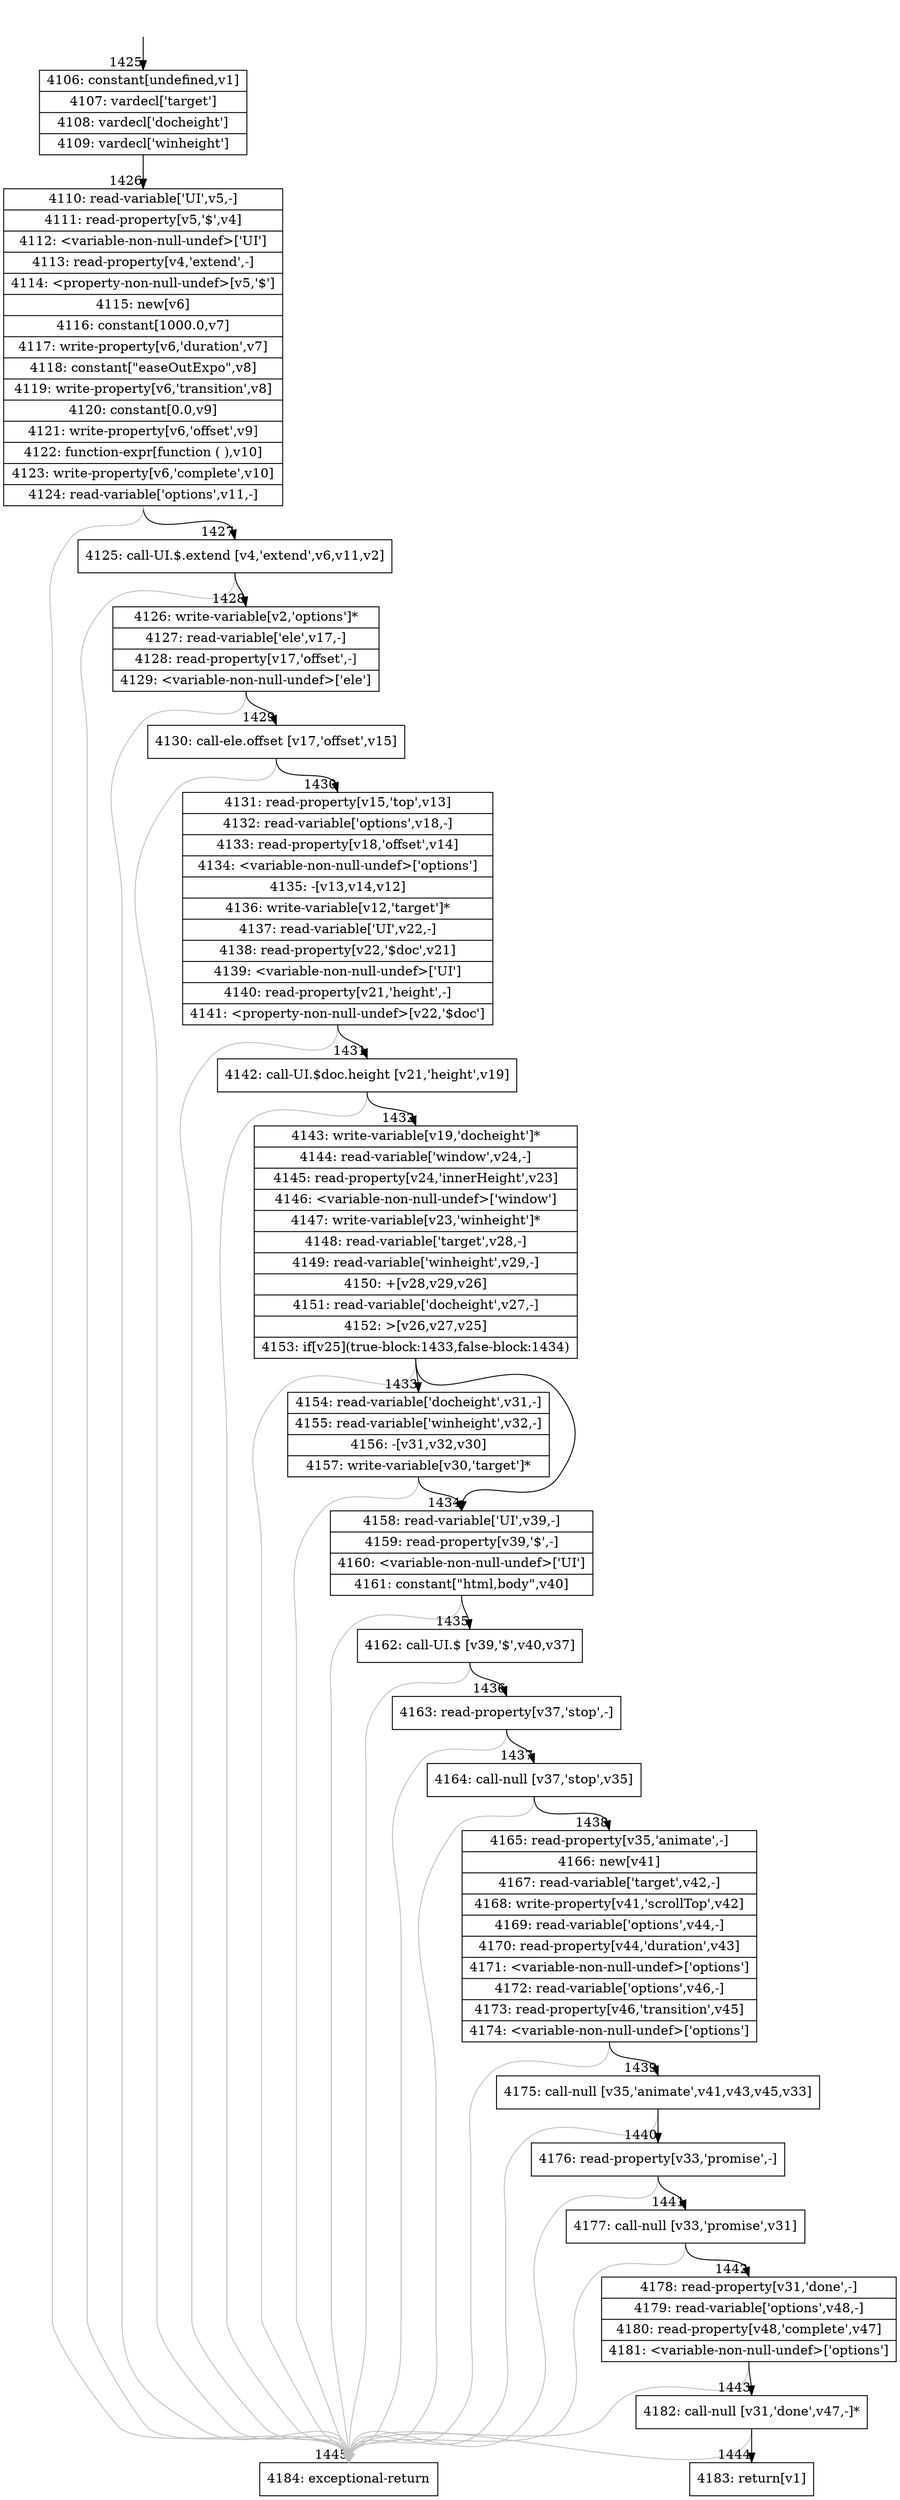 digraph {
rankdir="TD"
BB_entry114[shape=none,label=""];
BB_entry114 -> BB1425 [tailport=s, headport=n, headlabel="    1425"]
BB1425 [shape=record label="{4106: constant[undefined,v1]|4107: vardecl['target']|4108: vardecl['docheight']|4109: vardecl['winheight']}" ] 
BB1425 -> BB1426 [tailport=s, headport=n, headlabel="      1426"]
BB1426 [shape=record label="{4110: read-variable['UI',v5,-]|4111: read-property[v5,'$',v4]|4112: \<variable-non-null-undef\>['UI']|4113: read-property[v4,'extend',-]|4114: \<property-non-null-undef\>[v5,'$']|4115: new[v6]|4116: constant[1000.0,v7]|4117: write-property[v6,'duration',v7]|4118: constant[\"easeOutExpo\",v8]|4119: write-property[v6,'transition',v8]|4120: constant[0.0,v9]|4121: write-property[v6,'offset',v9]|4122: function-expr[function ( ),v10]|4123: write-property[v6,'complete',v10]|4124: read-variable['options',v11,-]}" ] 
BB1426 -> BB1427 [tailport=s, headport=n, headlabel="      1427"]
BB1426 -> BB1445 [tailport=s, headport=n, color=gray, headlabel="      1445"]
BB1427 [shape=record label="{4125: call-UI.$.extend [v4,'extend',v6,v11,v2]}" ] 
BB1427 -> BB1428 [tailport=s, headport=n, headlabel="      1428"]
BB1427 -> BB1445 [tailport=s, headport=n, color=gray]
BB1428 [shape=record label="{4126: write-variable[v2,'options']*|4127: read-variable['ele',v17,-]|4128: read-property[v17,'offset',-]|4129: \<variable-non-null-undef\>['ele']}" ] 
BB1428 -> BB1429 [tailport=s, headport=n, headlabel="      1429"]
BB1428 -> BB1445 [tailport=s, headport=n, color=gray]
BB1429 [shape=record label="{4130: call-ele.offset [v17,'offset',v15]}" ] 
BB1429 -> BB1430 [tailport=s, headport=n, headlabel="      1430"]
BB1429 -> BB1445 [tailport=s, headport=n, color=gray]
BB1430 [shape=record label="{4131: read-property[v15,'top',v13]|4132: read-variable['options',v18,-]|4133: read-property[v18,'offset',v14]|4134: \<variable-non-null-undef\>['options']|4135: -[v13,v14,v12]|4136: write-variable[v12,'target']*|4137: read-variable['UI',v22,-]|4138: read-property[v22,'$doc',v21]|4139: \<variable-non-null-undef\>['UI']|4140: read-property[v21,'height',-]|4141: \<property-non-null-undef\>[v22,'$doc']}" ] 
BB1430 -> BB1431 [tailport=s, headport=n, headlabel="      1431"]
BB1430 -> BB1445 [tailport=s, headport=n, color=gray]
BB1431 [shape=record label="{4142: call-UI.$doc.height [v21,'height',v19]}" ] 
BB1431 -> BB1432 [tailport=s, headport=n, headlabel="      1432"]
BB1431 -> BB1445 [tailport=s, headport=n, color=gray]
BB1432 [shape=record label="{4143: write-variable[v19,'docheight']*|4144: read-variable['window',v24,-]|4145: read-property[v24,'innerHeight',v23]|4146: \<variable-non-null-undef\>['window']|4147: write-variable[v23,'winheight']*|4148: read-variable['target',v28,-]|4149: read-variable['winheight',v29,-]|4150: +[v28,v29,v26]|4151: read-variable['docheight',v27,-]|4152: \>[v26,v27,v25]|4153: if[v25](true-block:1433,false-block:1434)}" ] 
BB1432 -> BB1433 [tailport=s, headport=n, headlabel="      1433"]
BB1432 -> BB1434 [tailport=s, headport=n, headlabel="      1434"]
BB1432 -> BB1445 [tailport=s, headport=n, color=gray]
BB1433 [shape=record label="{4154: read-variable['docheight',v31,-]|4155: read-variable['winheight',v32,-]|4156: -[v31,v32,v30]|4157: write-variable[v30,'target']*}" ] 
BB1433 -> BB1434 [tailport=s, headport=n]
BB1433 -> BB1445 [tailport=s, headport=n, color=gray]
BB1434 [shape=record label="{4158: read-variable['UI',v39,-]|4159: read-property[v39,'$',-]|4160: \<variable-non-null-undef\>['UI']|4161: constant[\"html,body\",v40]}" ] 
BB1434 -> BB1435 [tailport=s, headport=n, headlabel="      1435"]
BB1434 -> BB1445 [tailport=s, headport=n, color=gray]
BB1435 [shape=record label="{4162: call-UI.$ [v39,'$',v40,v37]}" ] 
BB1435 -> BB1436 [tailport=s, headport=n, headlabel="      1436"]
BB1435 -> BB1445 [tailport=s, headport=n, color=gray]
BB1436 [shape=record label="{4163: read-property[v37,'stop',-]}" ] 
BB1436 -> BB1437 [tailport=s, headport=n, headlabel="      1437"]
BB1436 -> BB1445 [tailport=s, headport=n, color=gray]
BB1437 [shape=record label="{4164: call-null [v37,'stop',v35]}" ] 
BB1437 -> BB1438 [tailport=s, headport=n, headlabel="      1438"]
BB1437 -> BB1445 [tailport=s, headport=n, color=gray]
BB1438 [shape=record label="{4165: read-property[v35,'animate',-]|4166: new[v41]|4167: read-variable['target',v42,-]|4168: write-property[v41,'scrollTop',v42]|4169: read-variable['options',v44,-]|4170: read-property[v44,'duration',v43]|4171: \<variable-non-null-undef\>['options']|4172: read-variable['options',v46,-]|4173: read-property[v46,'transition',v45]|4174: \<variable-non-null-undef\>['options']}" ] 
BB1438 -> BB1439 [tailport=s, headport=n, headlabel="      1439"]
BB1438 -> BB1445 [tailport=s, headport=n, color=gray]
BB1439 [shape=record label="{4175: call-null [v35,'animate',v41,v43,v45,v33]}" ] 
BB1439 -> BB1440 [tailport=s, headport=n, headlabel="      1440"]
BB1439 -> BB1445 [tailport=s, headport=n, color=gray]
BB1440 [shape=record label="{4176: read-property[v33,'promise',-]}" ] 
BB1440 -> BB1441 [tailport=s, headport=n, headlabel="      1441"]
BB1440 -> BB1445 [tailport=s, headport=n, color=gray]
BB1441 [shape=record label="{4177: call-null [v33,'promise',v31]}" ] 
BB1441 -> BB1442 [tailport=s, headport=n, headlabel="      1442"]
BB1441 -> BB1445 [tailport=s, headport=n, color=gray]
BB1442 [shape=record label="{4178: read-property[v31,'done',-]|4179: read-variable['options',v48,-]|4180: read-property[v48,'complete',v47]|4181: \<variable-non-null-undef\>['options']}" ] 
BB1442 -> BB1443 [tailport=s, headport=n, headlabel="      1443"]
BB1442 -> BB1445 [tailport=s, headport=n, color=gray]
BB1443 [shape=record label="{4182: call-null [v31,'done',v47,-]*}" ] 
BB1443 -> BB1444 [tailport=s, headport=n, headlabel="      1444"]
BB1443 -> BB1445 [tailport=s, headport=n, color=gray]
BB1444 [shape=record label="{4183: return[v1]}" ] 
BB1445 [shape=record label="{4184: exceptional-return}" ] 
//#$~ 1100
}
